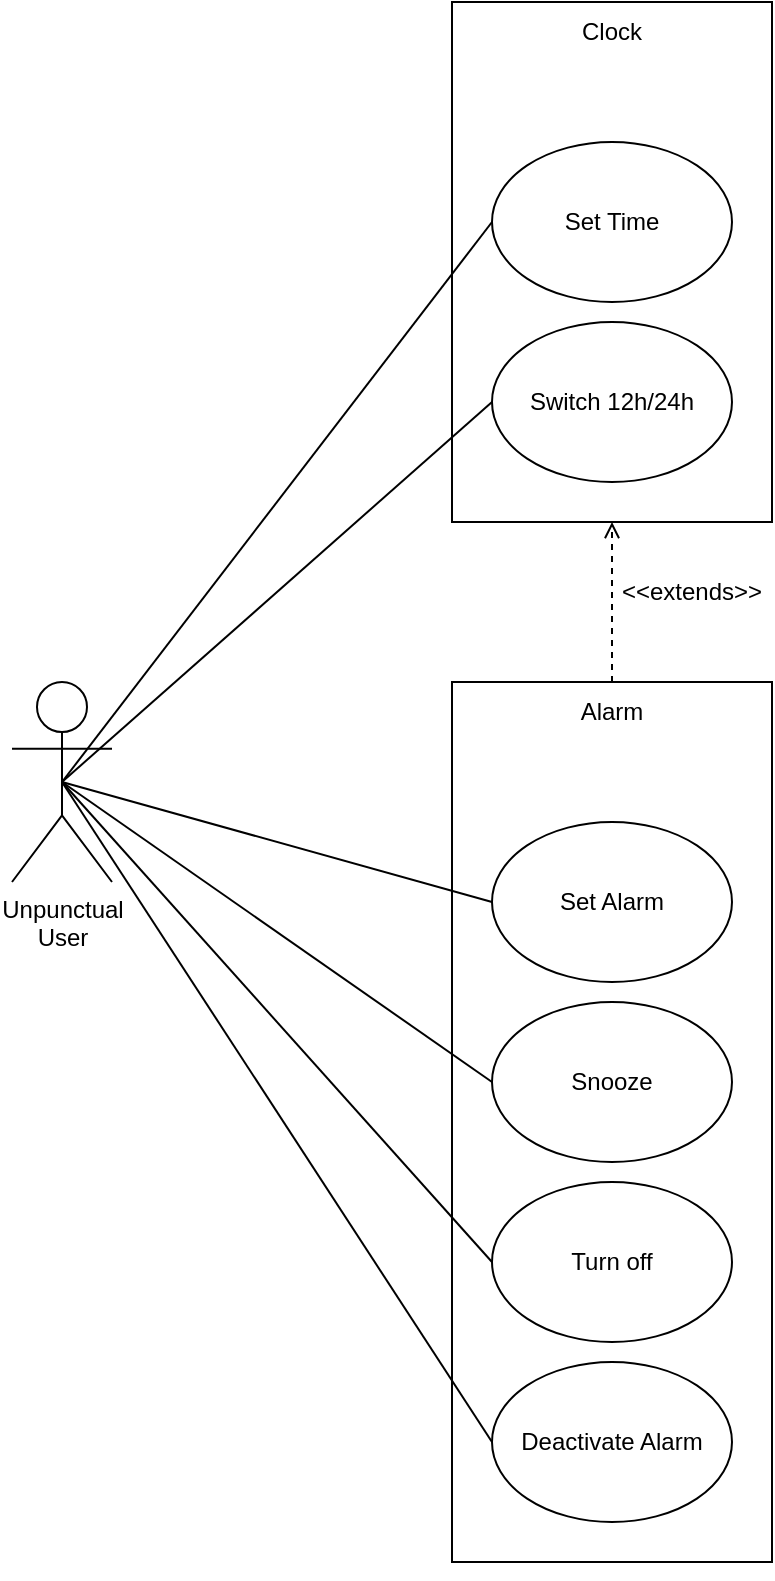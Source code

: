 <mxfile version="21.3.2" type="github">
  <diagram name="Seite-1" id="Z1PEB7xeIhzlEnCBdAtx">
    <mxGraphModel dx="1909" dy="1029" grid="1" gridSize="10" guides="1" tooltips="1" connect="1" arrows="1" fold="1" page="1" pageScale="1" pageWidth="827" pageHeight="1169" math="0" shadow="0">
      <root>
        <mxCell id="0" />
        <mxCell id="1" parent="0" />
        <mxCell id="vKprtB5NMeOKVIA1ChN4-8" value="" style="rounded=0;whiteSpace=wrap;html=1;" vertex="1" parent="1">
          <mxGeometry x="320" y="420" width="160" height="440" as="geometry" />
        </mxCell>
        <mxCell id="vKprtB5NMeOKVIA1ChN4-1" value="" style="rounded=0;whiteSpace=wrap;html=1;" vertex="1" parent="1">
          <mxGeometry x="320" y="80" width="160" height="260" as="geometry" />
        </mxCell>
        <mxCell id="vKprtB5NMeOKVIA1ChN4-2" value="Set Time" style="ellipse;whiteSpace=wrap;html=1;" vertex="1" parent="1">
          <mxGeometry x="340" y="150" width="120" height="80" as="geometry" />
        </mxCell>
        <mxCell id="vKprtB5NMeOKVIA1ChN4-16" style="rounded=0;orthogonalLoop=1;jettySize=auto;html=1;exitX=0.5;exitY=0.5;exitDx=0;exitDy=0;exitPerimeter=0;entryX=0;entryY=0.5;entryDx=0;entryDy=0;strokeColor=default;endArrow=none;endFill=0;" edge="1" parent="1" source="vKprtB5NMeOKVIA1ChN4-5" target="vKprtB5NMeOKVIA1ChN4-2">
          <mxGeometry relative="1" as="geometry" />
        </mxCell>
        <mxCell id="vKprtB5NMeOKVIA1ChN4-17" style="rounded=0;orthogonalLoop=1;jettySize=auto;html=1;exitX=0.5;exitY=0.5;exitDx=0;exitDy=0;exitPerimeter=0;entryX=0;entryY=0.5;entryDx=0;entryDy=0;endArrow=none;endFill=0;" edge="1" parent="1" source="vKprtB5NMeOKVIA1ChN4-5" target="vKprtB5NMeOKVIA1ChN4-15">
          <mxGeometry relative="1" as="geometry" />
        </mxCell>
        <mxCell id="vKprtB5NMeOKVIA1ChN4-18" style="rounded=0;orthogonalLoop=1;jettySize=auto;html=1;exitX=0.5;exitY=0.5;exitDx=0;exitDy=0;exitPerimeter=0;entryX=0;entryY=0.5;entryDx=0;entryDy=0;endArrow=none;endFill=0;" edge="1" parent="1" source="vKprtB5NMeOKVIA1ChN4-5" target="vKprtB5NMeOKVIA1ChN4-9">
          <mxGeometry relative="1" as="geometry" />
        </mxCell>
        <mxCell id="vKprtB5NMeOKVIA1ChN4-19" style="rounded=0;orthogonalLoop=1;jettySize=auto;html=1;exitX=0.5;exitY=0.5;exitDx=0;exitDy=0;exitPerimeter=0;entryX=0;entryY=0.5;entryDx=0;entryDy=0;endArrow=none;endFill=0;" edge="1" parent="1" source="vKprtB5NMeOKVIA1ChN4-5" target="vKprtB5NMeOKVIA1ChN4-12">
          <mxGeometry relative="1" as="geometry" />
        </mxCell>
        <mxCell id="vKprtB5NMeOKVIA1ChN4-20" style="rounded=0;orthogonalLoop=1;jettySize=auto;html=1;exitX=0.5;exitY=0.5;exitDx=0;exitDy=0;exitPerimeter=0;entryX=0;entryY=0.5;entryDx=0;entryDy=0;endArrow=none;endFill=0;" edge="1" parent="1" source="vKprtB5NMeOKVIA1ChN4-5" target="vKprtB5NMeOKVIA1ChN4-13">
          <mxGeometry relative="1" as="geometry" />
        </mxCell>
        <mxCell id="vKprtB5NMeOKVIA1ChN4-21" style="rounded=0;orthogonalLoop=1;jettySize=auto;html=1;exitX=0.5;exitY=0.5;exitDx=0;exitDy=0;exitPerimeter=0;entryX=0;entryY=0.5;entryDx=0;entryDy=0;endArrow=none;endFill=0;" edge="1" parent="1" source="vKprtB5NMeOKVIA1ChN4-5" target="vKprtB5NMeOKVIA1ChN4-14">
          <mxGeometry relative="1" as="geometry" />
        </mxCell>
        <mxCell id="vKprtB5NMeOKVIA1ChN4-5" value="&lt;div&gt;Unpunctual &lt;br&gt;&lt;/div&gt;&lt;div&gt;User&lt;br&gt;&lt;/div&gt;" style="shape=umlActor;verticalLabelPosition=bottom;verticalAlign=top;html=1;outlineConnect=0;" vertex="1" parent="1">
          <mxGeometry x="100" y="420" width="50" height="100" as="geometry" />
        </mxCell>
        <mxCell id="vKprtB5NMeOKVIA1ChN4-6" value="Clock" style="text;html=1;strokeColor=none;fillColor=none;align=center;verticalAlign=middle;whiteSpace=wrap;rounded=0;" vertex="1" parent="1">
          <mxGeometry x="370" y="80" width="60" height="30" as="geometry" />
        </mxCell>
        <mxCell id="vKprtB5NMeOKVIA1ChN4-7" style="edgeStyle=orthogonalEdgeStyle;rounded=0;orthogonalLoop=1;jettySize=auto;html=1;exitX=0.5;exitY=1;exitDx=0;exitDy=0;" edge="1" parent="1" source="vKprtB5NMeOKVIA1ChN4-1" target="vKprtB5NMeOKVIA1ChN4-1">
          <mxGeometry relative="1" as="geometry" />
        </mxCell>
        <mxCell id="vKprtB5NMeOKVIA1ChN4-9" value="Set Alarm" style="ellipse;whiteSpace=wrap;html=1;" vertex="1" parent="1">
          <mxGeometry x="340" y="490" width="120" height="80" as="geometry" />
        </mxCell>
        <mxCell id="vKprtB5NMeOKVIA1ChN4-10" value="Alarm" style="text;html=1;strokeColor=none;fillColor=none;align=center;verticalAlign=middle;whiteSpace=wrap;rounded=0;" vertex="1" parent="1">
          <mxGeometry x="370" y="420" width="60" height="30" as="geometry" />
        </mxCell>
        <mxCell id="vKprtB5NMeOKVIA1ChN4-11" style="edgeStyle=orthogonalEdgeStyle;rounded=0;orthogonalLoop=1;jettySize=auto;html=1;exitX=0.5;exitY=1;exitDx=0;exitDy=0;" edge="1" parent="1" source="vKprtB5NMeOKVIA1ChN4-8" target="vKprtB5NMeOKVIA1ChN4-8">
          <mxGeometry relative="1" as="geometry" />
        </mxCell>
        <mxCell id="vKprtB5NMeOKVIA1ChN4-12" value="Snooze" style="ellipse;whiteSpace=wrap;html=1;" vertex="1" parent="1">
          <mxGeometry x="340" y="580" width="120" height="80" as="geometry" />
        </mxCell>
        <mxCell id="vKprtB5NMeOKVIA1ChN4-13" value="Turn off" style="ellipse;whiteSpace=wrap;html=1;" vertex="1" parent="1">
          <mxGeometry x="340" y="670" width="120" height="80" as="geometry" />
        </mxCell>
        <mxCell id="vKprtB5NMeOKVIA1ChN4-14" value="Deactivate Alarm" style="ellipse;whiteSpace=wrap;html=1;" vertex="1" parent="1">
          <mxGeometry x="340" y="760" width="120" height="80" as="geometry" />
        </mxCell>
        <mxCell id="vKprtB5NMeOKVIA1ChN4-15" value="Switch 12h/24h" style="ellipse;whiteSpace=wrap;html=1;" vertex="1" parent="1">
          <mxGeometry x="340" y="240" width="120" height="80" as="geometry" />
        </mxCell>
        <mxCell id="vKprtB5NMeOKVIA1ChN4-24" value="" style="group" vertex="1" connectable="0" parent="1">
          <mxGeometry x="410" y="360" width="60" height="30" as="geometry" />
        </mxCell>
        <mxCell id="vKprtB5NMeOKVIA1ChN4-22" style="edgeStyle=orthogonalEdgeStyle;rounded=0;orthogonalLoop=1;jettySize=auto;html=1;exitX=0.5;exitY=0;exitDx=0;exitDy=0;entryX=0.5;entryY=1;entryDx=0;entryDy=0;dashed=1;endArrow=open;endFill=0;" edge="1" parent="vKprtB5NMeOKVIA1ChN4-24" source="vKprtB5NMeOKVIA1ChN4-8" target="vKprtB5NMeOKVIA1ChN4-1">
          <mxGeometry relative="1" as="geometry" />
        </mxCell>
        <mxCell id="vKprtB5NMeOKVIA1ChN4-23" value="&lt;div&gt;&amp;lt;&amp;lt;extends&amp;gt;&amp;gt;&lt;/div&gt;" style="text;html=1;strokeColor=none;fillColor=none;align=center;verticalAlign=middle;whiteSpace=wrap;rounded=0;" vertex="1" parent="vKprtB5NMeOKVIA1ChN4-24">
          <mxGeometry width="60" height="30" as="geometry" />
        </mxCell>
      </root>
    </mxGraphModel>
  </diagram>
</mxfile>
